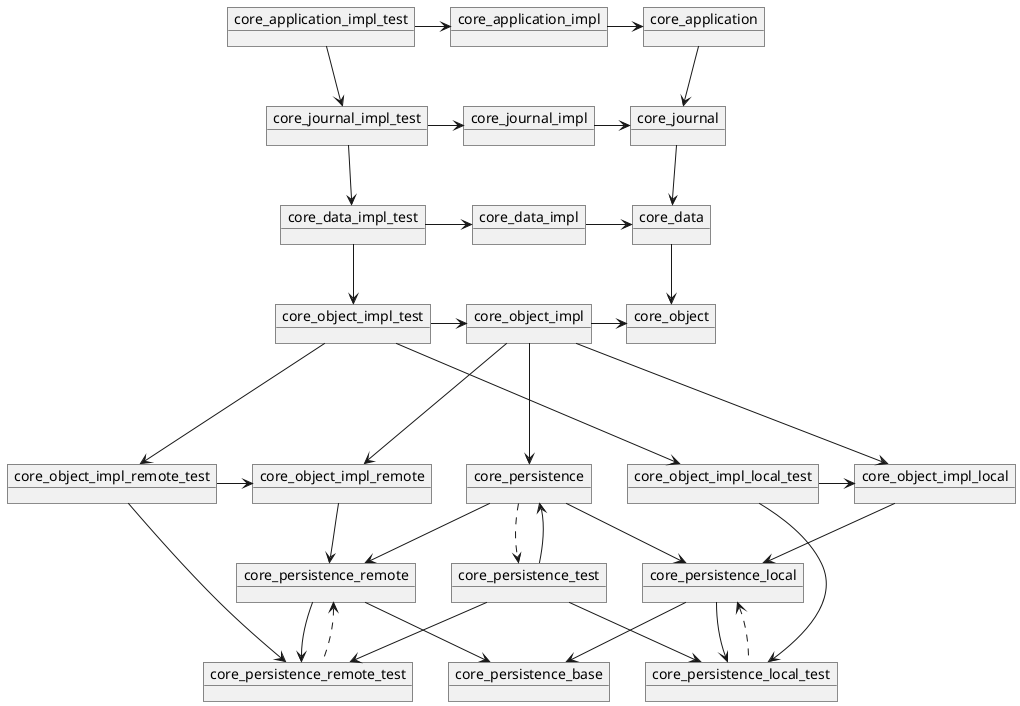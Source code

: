Here is the graph with the objects sorted alphabetically:

@startuml
object core_application_impl
object core_journal_impl
object core_data_impl
object core_object_impl
object core_object_impl_local
object core_object_impl_remote
object core_persistence
object core_persistence_local
object core_persistence_remote
object core_persistence_base

object core_application
object core_journal
object core_data
object core_object



object core_application_impl_test
object core_journal_impl_test
object core_data_impl_test
object core_object_impl_test
object core_persistence_local_test
object core_persistence_remote_test
object core_persistence_test
object core_object_impl_local_test
object core_object_impl_remote_test

core_application_impl_test --> core_journal_impl_test
core_journal_impl_test --> core_data_impl_test
core_data_impl_test --> core_object_impl_test
core_object_impl_test --> core_object_impl_local_test
core_object_impl_test --> core_object_impl_remote_test
core_application_impl_test -> core_application_impl
core_journal_impl_test -> core_journal_impl
core_data_impl_test -> core_data_impl
core_object_impl_test -> core_object_impl
core_object_impl_local_test -> core_object_impl_local
core_object_impl_remote_test -> core_object_impl_remote
core_object_impl_local_test --> core_persistence_local_test
core_object_impl_remote_test --> core_persistence_remote_test
core_application_impl -> core_application
core_journal_impl -> core_journal
core_data_impl -> core_data
core_object_impl -> core_object
core_object_impl ---> core_object_impl_local
core_object_impl ---> core_object_impl_remote
core_application --> core_journal
core_journal --> core_data
core_data --> core_object
core_persistence --> core_persistence_remote
core_object_impl_local --> core_persistence_local
core_object_impl_remote --> core_persistence_remote
core_object_impl ---> core_persistence
core_persistence_remote --> core_persistence_base


core_persistence_remote  --> core_persistence_remote_test
core_persistence_remote  <.. core_persistence_remote_test

core_persistence ..> core_persistence_test
core_persistence <-- core_persistence_test

core_persistence_test --> core_persistence_remote_test

core_persistence_local  --> core_persistence_local_test

core_persistence_local  <.. core_persistence_local_test

core_persistence --> core_persistence_local

core_persistence_local --> core_persistence_base

core_persistence_test --> core_persistence_local_test

@enduml
